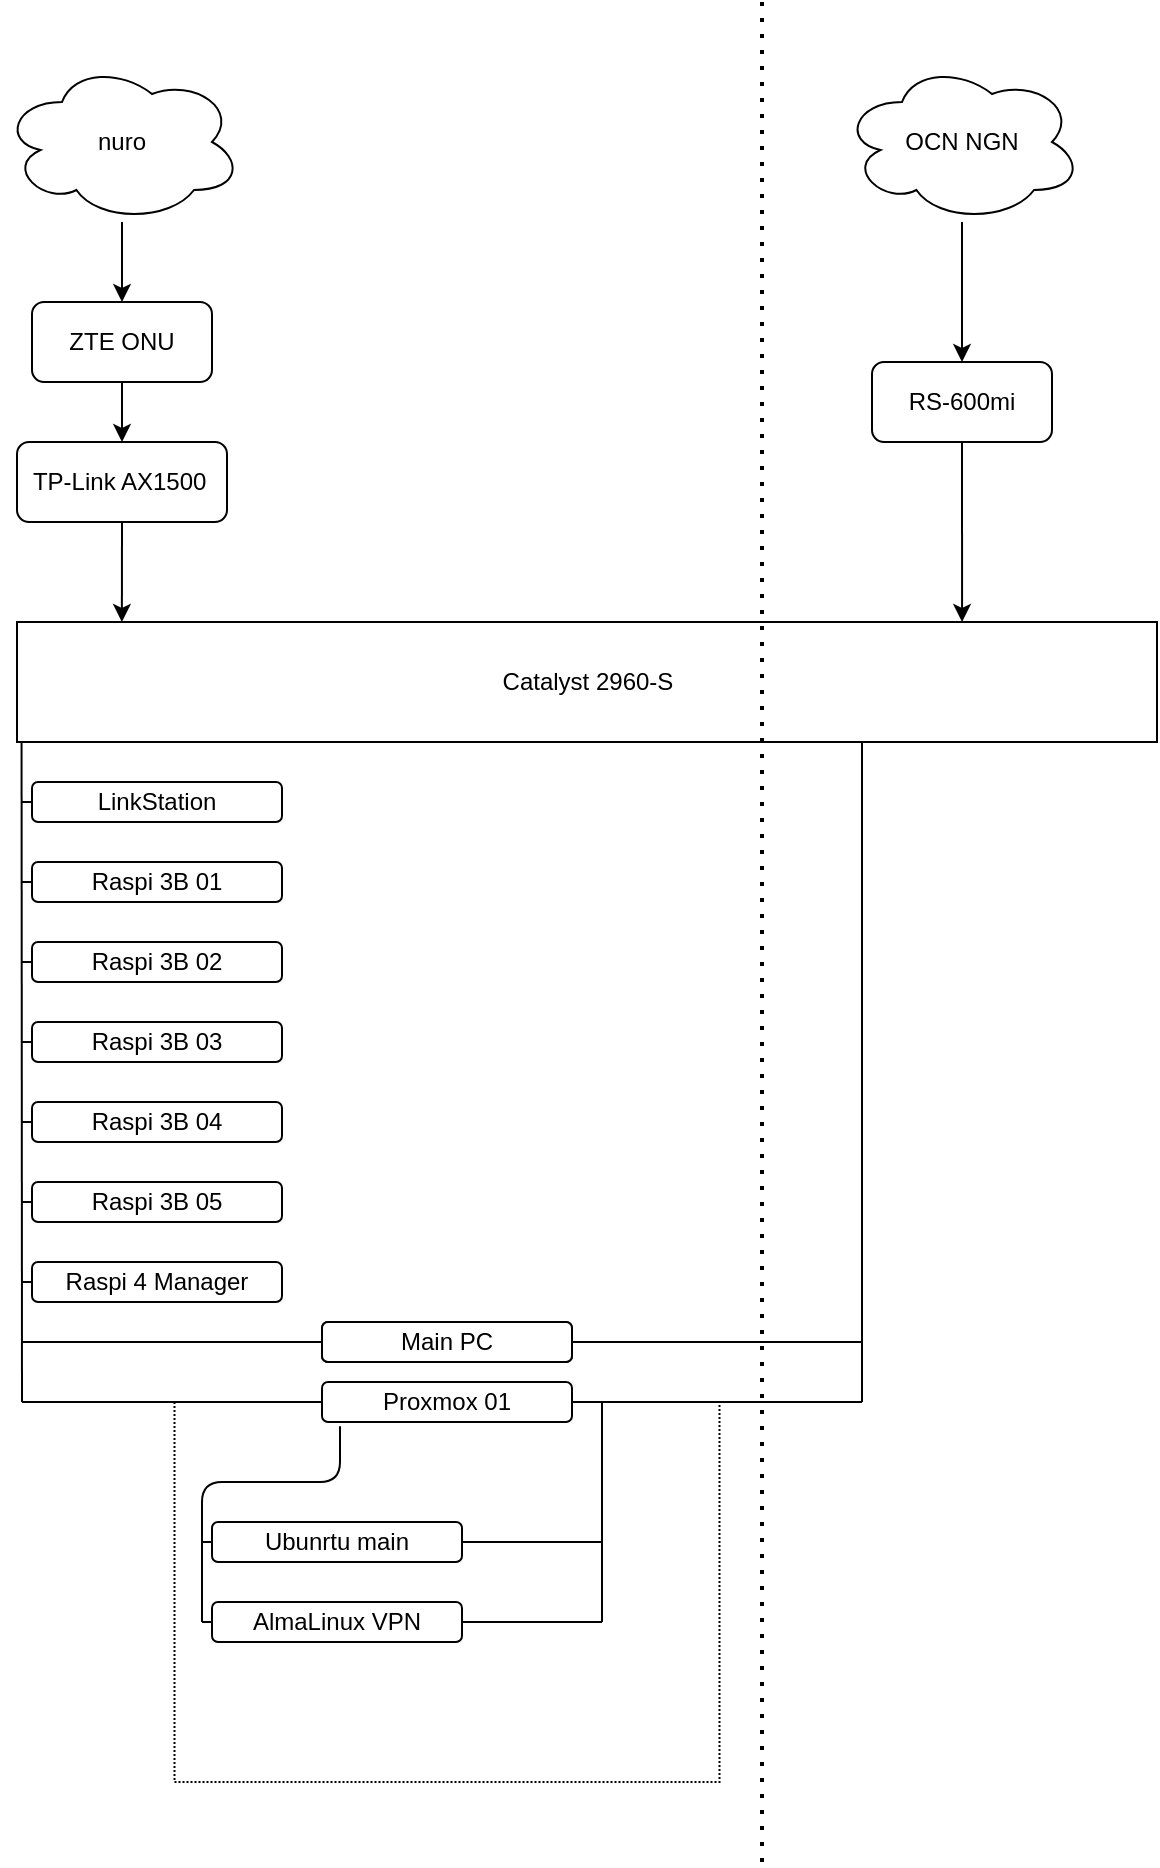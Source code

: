 <mxfile>
    <diagram id="XLuZZbNu0F-N8YZgZxAV" name="ページ1">
        <mxGraphModel dx="895" dy="667" grid="1" gridSize="10" guides="1" tooltips="1" connect="1" arrows="1" fold="1" page="1" pageScale="1" pageWidth="827" pageHeight="1169" math="0" shadow="0">
            <root>
                <mxCell id="0"/>
                <mxCell id="1" parent="0"/>
                <mxCell id="70" value="" style="rounded=0;whiteSpace=wrap;html=1;dashed=1;dashPattern=1 1;fillColor=none;gradientColor=none;" vertex="1" parent="1">
                    <mxGeometry x="146.25" y="720" width="272.5" height="190" as="geometry"/>
                </mxCell>
                <mxCell id="7" value="" style="edgeStyle=none;html=1;" edge="1" parent="1" source="2" target="3">
                    <mxGeometry relative="1" as="geometry"/>
                </mxCell>
                <mxCell id="2" value="nuro" style="ellipse;shape=cloud;whiteSpace=wrap;html=1;" vertex="1" parent="1">
                    <mxGeometry x="60" y="50" width="120" height="80" as="geometry"/>
                </mxCell>
                <mxCell id="9" value="" style="edgeStyle=none;html=1;" edge="1" parent="1" source="3" target="8">
                    <mxGeometry relative="1" as="geometry"/>
                </mxCell>
                <mxCell id="3" value="ZTE ONU" style="rounded=1;whiteSpace=wrap;html=1;" vertex="1" parent="1">
                    <mxGeometry x="75" y="170" width="90" height="40" as="geometry"/>
                </mxCell>
                <mxCell id="12" style="edgeStyle=none;html=1;exitX=0.5;exitY=1;exitDx=0;exitDy=0;entryX=0.092;entryY=0;entryDx=0;entryDy=0;entryPerimeter=0;" edge="1" parent="1" source="8" target="10">
                    <mxGeometry relative="1" as="geometry"/>
                </mxCell>
                <mxCell id="8" value="TP-Link AX1500&amp;nbsp;" style="rounded=1;whiteSpace=wrap;html=1;" vertex="1" parent="1">
                    <mxGeometry x="67.5" y="240" width="105" height="40" as="geometry"/>
                </mxCell>
                <mxCell id="10" value="Catalyst 2960-S" style="rounded=0;whiteSpace=wrap;html=1;" vertex="1" parent="1">
                    <mxGeometry x="67.5" y="330" width="570" height="60" as="geometry"/>
                </mxCell>
                <mxCell id="15" value="" style="edgeStyle=none;html=1;" edge="1" parent="1" source="13" target="14">
                    <mxGeometry relative="1" as="geometry"/>
                </mxCell>
                <mxCell id="13" value="OCN NGN" style="ellipse;shape=cloud;whiteSpace=wrap;html=1;" vertex="1" parent="1">
                    <mxGeometry x="480" y="50" width="120" height="80" as="geometry"/>
                </mxCell>
                <mxCell id="16" style="edgeStyle=none;html=1;exitX=0.5;exitY=1;exitDx=0;exitDy=0;entryX=0.829;entryY=0;entryDx=0;entryDy=0;entryPerimeter=0;" edge="1" parent="1" source="14" target="10">
                    <mxGeometry relative="1" as="geometry">
                        <mxPoint x="550" y="280" as="targetPoint"/>
                    </mxGeometry>
                </mxCell>
                <mxCell id="14" value="RS-600mi" style="rounded=1;whiteSpace=wrap;html=1;" vertex="1" parent="1">
                    <mxGeometry x="495" y="200" width="90" height="40" as="geometry"/>
                </mxCell>
                <mxCell id="17" value="" style="endArrow=none;dashed=1;html=1;dashPattern=1 3;strokeWidth=2;" edge="1" parent="1">
                    <mxGeometry width="50" height="50" relative="1" as="geometry">
                        <mxPoint x="440" y="950" as="sourcePoint"/>
                        <mxPoint x="440" y="20" as="targetPoint"/>
                    </mxGeometry>
                </mxCell>
                <mxCell id="33" style="edgeStyle=none;html=1;exitX=0;exitY=0.5;exitDx=0;exitDy=0;endArrow=none;endFill=0;" edge="1" parent="1" source="19">
                    <mxGeometry relative="1" as="geometry">
                        <mxPoint x="70" y="420.038" as="targetPoint"/>
                    </mxGeometry>
                </mxCell>
                <mxCell id="19" value="LinkStation" style="rounded=1;whiteSpace=wrap;html=1;" vertex="1" parent="1">
                    <mxGeometry x="75" y="410" width="125" height="20" as="geometry"/>
                </mxCell>
                <mxCell id="36" style="edgeStyle=none;html=1;exitX=0;exitY=0.5;exitDx=0;exitDy=0;endArrow=none;endFill=0;" edge="1" parent="1" source="20">
                    <mxGeometry relative="1" as="geometry">
                        <mxPoint x="75" y="460" as="targetPoint"/>
                        <Array as="points">
                            <mxPoint x="75" y="460"/>
                        </Array>
                    </mxGeometry>
                </mxCell>
                <mxCell id="37" style="edgeStyle=none;html=1;exitX=0;exitY=0.5;exitDx=0;exitDy=0;endArrow=none;endFill=0;" edge="1" parent="1" source="20">
                    <mxGeometry relative="1" as="geometry">
                        <mxPoint x="70" y="460.038" as="targetPoint"/>
                    </mxGeometry>
                </mxCell>
                <mxCell id="20" value="Raspi 3B 01" style="rounded=1;whiteSpace=wrap;html=1;" vertex="1" parent="1">
                    <mxGeometry x="75" y="450" width="125" height="20" as="geometry"/>
                </mxCell>
                <mxCell id="38" style="edgeStyle=none;html=1;exitX=0;exitY=0.5;exitDx=0;exitDy=0;endArrow=none;endFill=0;" edge="1" parent="1" source="21">
                    <mxGeometry relative="1" as="geometry">
                        <mxPoint x="70" y="500.038" as="targetPoint"/>
                    </mxGeometry>
                </mxCell>
                <mxCell id="21" value="Raspi 3B 02" style="rounded=1;whiteSpace=wrap;html=1;" vertex="1" parent="1">
                    <mxGeometry x="75" y="490" width="125" height="20" as="geometry"/>
                </mxCell>
                <mxCell id="39" style="edgeStyle=none;html=1;exitX=0;exitY=0.5;exitDx=0;exitDy=0;endArrow=none;endFill=0;" edge="1" parent="1" source="22">
                    <mxGeometry relative="1" as="geometry">
                        <mxPoint x="70" y="540.038" as="targetPoint"/>
                    </mxGeometry>
                </mxCell>
                <mxCell id="22" value="Raspi 3B 03" style="rounded=1;whiteSpace=wrap;html=1;" vertex="1" parent="1">
                    <mxGeometry x="75" y="530" width="125" height="20" as="geometry"/>
                </mxCell>
                <mxCell id="40" style="edgeStyle=none;html=1;exitX=0;exitY=0.5;exitDx=0;exitDy=0;endArrow=none;endFill=0;" edge="1" parent="1" source="23">
                    <mxGeometry relative="1" as="geometry">
                        <mxPoint x="70" y="580.038" as="targetPoint"/>
                    </mxGeometry>
                </mxCell>
                <mxCell id="23" value="Raspi 3B 04" style="rounded=1;whiteSpace=wrap;html=1;" vertex="1" parent="1">
                    <mxGeometry x="75" y="570" width="125" height="20" as="geometry"/>
                </mxCell>
                <mxCell id="41" style="edgeStyle=none;html=1;exitX=0;exitY=0.5;exitDx=0;exitDy=0;endArrow=none;endFill=0;" edge="1" parent="1" source="24">
                    <mxGeometry relative="1" as="geometry">
                        <mxPoint x="70" y="620.038" as="targetPoint"/>
                    </mxGeometry>
                </mxCell>
                <mxCell id="24" value="Raspi 3B 05" style="rounded=1;whiteSpace=wrap;html=1;" vertex="1" parent="1">
                    <mxGeometry x="75" y="610" width="125" height="20" as="geometry"/>
                </mxCell>
                <mxCell id="42" style="edgeStyle=none;html=1;exitX=0;exitY=0.5;exitDx=0;exitDy=0;endArrow=none;endFill=0;" edge="1" parent="1" source="25">
                    <mxGeometry relative="1" as="geometry">
                        <mxPoint x="70" y="660.038" as="targetPoint"/>
                    </mxGeometry>
                </mxCell>
                <mxCell id="25" value="Raspi 4 Manager" style="rounded=1;whiteSpace=wrap;html=1;" vertex="1" parent="1">
                    <mxGeometry x="75" y="650" width="125" height="20" as="geometry"/>
                </mxCell>
                <mxCell id="26" value="" style="endArrow=none;html=1;entryX=0.004;entryY=1;entryDx=0;entryDy=0;entryPerimeter=0;" edge="1" parent="1" target="10">
                    <mxGeometry width="50" height="50" relative="1" as="geometry">
                        <mxPoint x="70" y="720" as="sourcePoint"/>
                        <mxPoint x="190" y="520" as="targetPoint"/>
                    </mxGeometry>
                </mxCell>
                <mxCell id="44" style="edgeStyle=none;html=1;endArrow=none;endFill=0;" edge="1" parent="1">
                    <mxGeometry relative="1" as="geometry">
                        <mxPoint x="70" y="690" as="targetPoint"/>
                        <mxPoint x="220" y="690" as="sourcePoint"/>
                    </mxGeometry>
                </mxCell>
                <mxCell id="46" style="edgeStyle=none;html=1;exitX=1;exitY=0.5;exitDx=0;exitDy=0;endArrow=none;endFill=0;" edge="1" parent="1">
                    <mxGeometry relative="1" as="geometry">
                        <mxPoint x="490" y="690" as="targetPoint"/>
                        <mxPoint x="345" y="690" as="sourcePoint"/>
                    </mxGeometry>
                </mxCell>
                <mxCell id="45" value="" style="endArrow=none;html=1;" edge="1" parent="1">
                    <mxGeometry width="50" height="50" relative="1" as="geometry">
                        <mxPoint x="490" y="720" as="sourcePoint"/>
                        <mxPoint x="490" y="390" as="targetPoint"/>
                    </mxGeometry>
                </mxCell>
                <mxCell id="51" style="edgeStyle=none;html=1;endArrow=none;endFill=0;" edge="1" parent="1">
                    <mxGeometry relative="1" as="geometry">
                        <mxPoint x="70" y="720" as="targetPoint"/>
                        <mxPoint x="220" y="720" as="sourcePoint"/>
                    </mxGeometry>
                </mxCell>
                <mxCell id="52" style="edgeStyle=none;html=1;endArrow=none;endFill=0;" edge="1" parent="1">
                    <mxGeometry relative="1" as="geometry">
                        <mxPoint x="490" y="720" as="targetPoint"/>
                        <mxPoint x="345" y="720" as="sourcePoint"/>
                    </mxGeometry>
                </mxCell>
                <mxCell id="53" value="Proxmox 01" style="rounded=1;whiteSpace=wrap;html=1;" vertex="1" parent="1">
                    <mxGeometry x="220" y="680" width="125" height="20" as="geometry"/>
                </mxCell>
                <mxCell id="62" value="Main PC" style="rounded=1;whiteSpace=wrap;html=1;" vertex="1" parent="1">
                    <mxGeometry x="220" y="680" width="125" height="20" as="geometry"/>
                </mxCell>
                <mxCell id="65" value="" style="endArrow=none;html=1;entryX=0.072;entryY=1.108;entryDx=0;entryDy=0;entryPerimeter=0;" edge="1" parent="1" target="61">
                    <mxGeometry width="50" height="50" relative="1" as="geometry">
                        <mxPoint x="160" y="830" as="sourcePoint"/>
                        <mxPoint x="230.0" y="740.004" as="targetPoint"/>
                        <Array as="points">
                            <mxPoint x="160" y="760"/>
                            <mxPoint x="229" y="760"/>
                        </Array>
                    </mxGeometry>
                </mxCell>
                <mxCell id="67" style="edgeStyle=none;html=1;exitX=0;exitY=0.5;exitDx=0;exitDy=0;endArrow=none;endFill=0;" edge="1" parent="1" source="66">
                    <mxGeometry relative="1" as="geometry">
                        <mxPoint x="160" y="789.944" as="targetPoint"/>
                    </mxGeometry>
                </mxCell>
                <mxCell id="73" style="edgeStyle=none;html=1;exitX=1;exitY=0.5;exitDx=0;exitDy=0;endArrow=none;endFill=0;" edge="1" parent="1" source="66">
                    <mxGeometry relative="1" as="geometry">
                        <mxPoint x="360" y="790" as="targetPoint"/>
                    </mxGeometry>
                </mxCell>
                <mxCell id="66" value="Ubunrtu main" style="rounded=1;whiteSpace=wrap;html=1;" vertex="1" parent="1">
                    <mxGeometry x="165" y="780" width="125" height="20" as="geometry"/>
                </mxCell>
                <mxCell id="69" style="edgeStyle=none;html=1;exitX=0;exitY=0.5;exitDx=0;exitDy=0;endArrow=none;endFill=0;" edge="1" parent="1" source="68">
                    <mxGeometry relative="1" as="geometry">
                        <mxPoint x="160" y="829.944" as="targetPoint"/>
                    </mxGeometry>
                </mxCell>
                <mxCell id="74" style="edgeStyle=none;html=1;exitX=1;exitY=0.5;exitDx=0;exitDy=0;endArrow=none;endFill=0;" edge="1" parent="1" source="68">
                    <mxGeometry relative="1" as="geometry">
                        <mxPoint x="360" y="830" as="targetPoint"/>
                    </mxGeometry>
                </mxCell>
                <mxCell id="68" value="AlmaLinux VPN" style="rounded=1;whiteSpace=wrap;html=1;" vertex="1" parent="1">
                    <mxGeometry x="165" y="820" width="125" height="20" as="geometry"/>
                </mxCell>
                <mxCell id="61" value="Proxmox 01" style="rounded=1;whiteSpace=wrap;html=1;" vertex="1" parent="1">
                    <mxGeometry x="220" y="710" width="125" height="20" as="geometry"/>
                </mxCell>
                <mxCell id="72" value="" style="endArrow=none;html=1;" edge="1" parent="1">
                    <mxGeometry width="50" height="50" relative="1" as="geometry">
                        <mxPoint x="360" y="830" as="sourcePoint"/>
                        <mxPoint x="360" y="720" as="targetPoint"/>
                    </mxGeometry>
                </mxCell>
            </root>
        </mxGraphModel>
    </diagram>
</mxfile>